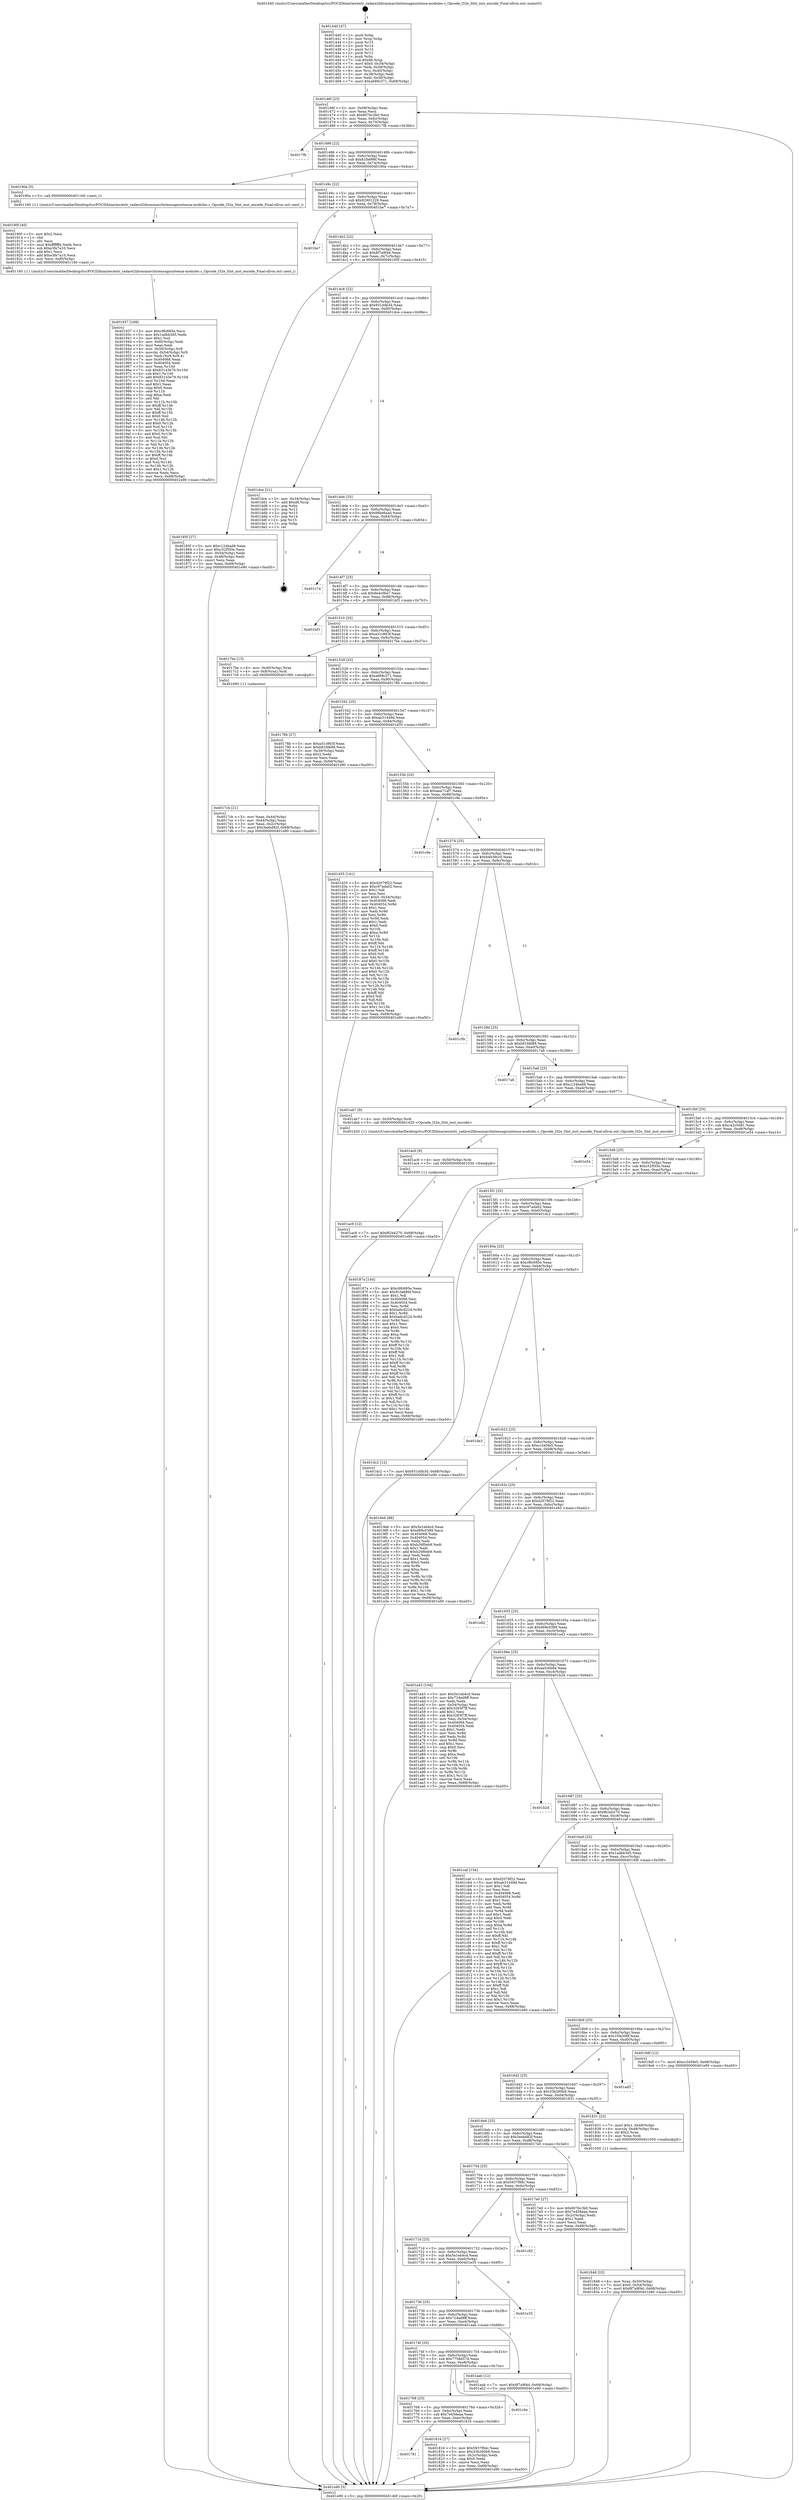 digraph "0x401440" {
  label = "0x401440 (/mnt/c/Users/mathe/Desktop/tcc/POCII/binaries/extr_radare2librasmarchxtensagnuxtensa-modules.c_Opcode_l32e_Slot_inst_encode_Final-ollvm.out::main(0))"
  labelloc = "t"
  node[shape=record]

  Entry [label="",width=0.3,height=0.3,shape=circle,fillcolor=black,style=filled]
  "0x40146f" [label="{
     0x40146f [23]\l
     | [instrs]\l
     &nbsp;&nbsp;0x40146f \<+3\>: mov -0x68(%rbp),%eax\l
     &nbsp;&nbsp;0x401472 \<+2\>: mov %eax,%ecx\l
     &nbsp;&nbsp;0x401474 \<+6\>: sub $0x8076c3b0,%ecx\l
     &nbsp;&nbsp;0x40147a \<+3\>: mov %eax,-0x6c(%rbp)\l
     &nbsp;&nbsp;0x40147d \<+3\>: mov %ecx,-0x70(%rbp)\l
     &nbsp;&nbsp;0x401480 \<+6\>: je 00000000004017fb \<main+0x3bb\>\l
  }"]
  "0x4017fb" [label="{
     0x4017fb\l
  }", style=dashed]
  "0x401486" [label="{
     0x401486 [22]\l
     | [instrs]\l
     &nbsp;&nbsp;0x401486 \<+5\>: jmp 000000000040148b \<main+0x4b\>\l
     &nbsp;&nbsp;0x40148b \<+3\>: mov -0x6c(%rbp),%eax\l
     &nbsp;&nbsp;0x40148e \<+5\>: sub $0x81fa686f,%eax\l
     &nbsp;&nbsp;0x401493 \<+3\>: mov %eax,-0x74(%rbp)\l
     &nbsp;&nbsp;0x401496 \<+6\>: je 000000000040190a \<main+0x4ca\>\l
  }"]
  Exit [label="",width=0.3,height=0.3,shape=circle,fillcolor=black,style=filled,peripheries=2]
  "0x40190a" [label="{
     0x40190a [5]\l
     | [instrs]\l
     &nbsp;&nbsp;0x40190a \<+5\>: call 0000000000401160 \<next_i\>\l
     | [calls]\l
     &nbsp;&nbsp;0x401160 \{1\} (/mnt/c/Users/mathe/Desktop/tcc/POCII/binaries/extr_radare2librasmarchxtensagnuxtensa-modules.c_Opcode_l32e_Slot_inst_encode_Final-ollvm.out::next_i)\l
  }"]
  "0x40149c" [label="{
     0x40149c [22]\l
     | [instrs]\l
     &nbsp;&nbsp;0x40149c \<+5\>: jmp 00000000004014a1 \<main+0x61\>\l
     &nbsp;&nbsp;0x4014a1 \<+3\>: mov -0x6c(%rbp),%eax\l
     &nbsp;&nbsp;0x4014a4 \<+5\>: sub $0x82901229,%eax\l
     &nbsp;&nbsp;0x4014a9 \<+3\>: mov %eax,-0x78(%rbp)\l
     &nbsp;&nbsp;0x4014ac \<+6\>: je 0000000000401be7 \<main+0x7a7\>\l
  }"]
  "0x401ac9" [label="{
     0x401ac9 [12]\l
     | [instrs]\l
     &nbsp;&nbsp;0x401ac9 \<+7\>: movl $0xf62eb270,-0x68(%rbp)\l
     &nbsp;&nbsp;0x401ad0 \<+5\>: jmp 0000000000401e90 \<main+0xa50\>\l
  }"]
  "0x401be7" [label="{
     0x401be7\l
  }", style=dashed]
  "0x4014b2" [label="{
     0x4014b2 [22]\l
     | [instrs]\l
     &nbsp;&nbsp;0x4014b2 \<+5\>: jmp 00000000004014b7 \<main+0x77\>\l
     &nbsp;&nbsp;0x4014b7 \<+3\>: mov -0x6c(%rbp),%eax\l
     &nbsp;&nbsp;0x4014ba \<+5\>: sub $0x8f7a9f4d,%eax\l
     &nbsp;&nbsp;0x4014bf \<+3\>: mov %eax,-0x7c(%rbp)\l
     &nbsp;&nbsp;0x4014c2 \<+6\>: je 000000000040185f \<main+0x41f\>\l
  }"]
  "0x401ac0" [label="{
     0x401ac0 [9]\l
     | [instrs]\l
     &nbsp;&nbsp;0x401ac0 \<+4\>: mov -0x50(%rbp),%rdi\l
     &nbsp;&nbsp;0x401ac4 \<+5\>: call 0000000000401030 \<free@plt\>\l
     | [calls]\l
     &nbsp;&nbsp;0x401030 \{1\} (unknown)\l
  }"]
  "0x40185f" [label="{
     0x40185f [27]\l
     | [instrs]\l
     &nbsp;&nbsp;0x40185f \<+5\>: mov $0xc124bad8,%eax\l
     &nbsp;&nbsp;0x401864 \<+5\>: mov $0xc52f5f3e,%ecx\l
     &nbsp;&nbsp;0x401869 \<+3\>: mov -0x54(%rbp),%edx\l
     &nbsp;&nbsp;0x40186c \<+3\>: cmp -0x48(%rbp),%edx\l
     &nbsp;&nbsp;0x40186f \<+3\>: cmovl %ecx,%eax\l
     &nbsp;&nbsp;0x401872 \<+3\>: mov %eax,-0x68(%rbp)\l
     &nbsp;&nbsp;0x401875 \<+5\>: jmp 0000000000401e90 \<main+0xa50\>\l
  }"]
  "0x4014c8" [label="{
     0x4014c8 [22]\l
     | [instrs]\l
     &nbsp;&nbsp;0x4014c8 \<+5\>: jmp 00000000004014cd \<main+0x8d\>\l
     &nbsp;&nbsp;0x4014cd \<+3\>: mov -0x6c(%rbp),%eax\l
     &nbsp;&nbsp;0x4014d0 \<+5\>: sub $0x931ddb3d,%eax\l
     &nbsp;&nbsp;0x4014d5 \<+3\>: mov %eax,-0x80(%rbp)\l
     &nbsp;&nbsp;0x4014d8 \<+6\>: je 0000000000401dce \<main+0x98e\>\l
  }"]
  "0x401937" [label="{
     0x401937 [168]\l
     | [instrs]\l
     &nbsp;&nbsp;0x401937 \<+5\>: mov $0xc9fc685e,%ecx\l
     &nbsp;&nbsp;0x40193c \<+5\>: mov $0x1adbb3d5,%edx\l
     &nbsp;&nbsp;0x401941 \<+3\>: mov $0x1,%sil\l
     &nbsp;&nbsp;0x401944 \<+6\>: mov -0xf0(%rbp),%edi\l
     &nbsp;&nbsp;0x40194a \<+3\>: imul %eax,%edi\l
     &nbsp;&nbsp;0x40194d \<+4\>: mov -0x50(%rbp),%r8\l
     &nbsp;&nbsp;0x401951 \<+4\>: movslq -0x54(%rbp),%r9\l
     &nbsp;&nbsp;0x401955 \<+4\>: mov %edi,(%r8,%r9,4)\l
     &nbsp;&nbsp;0x401959 \<+7\>: mov 0x404068,%eax\l
     &nbsp;&nbsp;0x401960 \<+7\>: mov 0x404054,%edi\l
     &nbsp;&nbsp;0x401967 \<+3\>: mov %eax,%r10d\l
     &nbsp;&nbsp;0x40196a \<+7\>: sub $0x83143e79,%r10d\l
     &nbsp;&nbsp;0x401971 \<+4\>: sub $0x1,%r10d\l
     &nbsp;&nbsp;0x401975 \<+7\>: add $0x83143e79,%r10d\l
     &nbsp;&nbsp;0x40197c \<+4\>: imul %r10d,%eax\l
     &nbsp;&nbsp;0x401980 \<+3\>: and $0x1,%eax\l
     &nbsp;&nbsp;0x401983 \<+3\>: cmp $0x0,%eax\l
     &nbsp;&nbsp;0x401986 \<+4\>: sete %r11b\l
     &nbsp;&nbsp;0x40198a \<+3\>: cmp $0xa,%edi\l
     &nbsp;&nbsp;0x40198d \<+3\>: setl %bl\l
     &nbsp;&nbsp;0x401990 \<+3\>: mov %r11b,%r14b\l
     &nbsp;&nbsp;0x401993 \<+4\>: xor $0xff,%r14b\l
     &nbsp;&nbsp;0x401997 \<+3\>: mov %bl,%r15b\l
     &nbsp;&nbsp;0x40199a \<+4\>: xor $0xff,%r15b\l
     &nbsp;&nbsp;0x40199e \<+4\>: xor $0x0,%sil\l
     &nbsp;&nbsp;0x4019a2 \<+3\>: mov %r14b,%r12b\l
     &nbsp;&nbsp;0x4019a5 \<+4\>: and $0x0,%r12b\l
     &nbsp;&nbsp;0x4019a9 \<+3\>: and %sil,%r11b\l
     &nbsp;&nbsp;0x4019ac \<+3\>: mov %r15b,%r13b\l
     &nbsp;&nbsp;0x4019af \<+4\>: and $0x0,%r13b\l
     &nbsp;&nbsp;0x4019b3 \<+3\>: and %sil,%bl\l
     &nbsp;&nbsp;0x4019b6 \<+3\>: or %r11b,%r12b\l
     &nbsp;&nbsp;0x4019b9 \<+3\>: or %bl,%r13b\l
     &nbsp;&nbsp;0x4019bc \<+3\>: xor %r13b,%r12b\l
     &nbsp;&nbsp;0x4019bf \<+3\>: or %r15b,%r14b\l
     &nbsp;&nbsp;0x4019c2 \<+4\>: xor $0xff,%r14b\l
     &nbsp;&nbsp;0x4019c6 \<+4\>: or $0x0,%sil\l
     &nbsp;&nbsp;0x4019ca \<+3\>: and %sil,%r14b\l
     &nbsp;&nbsp;0x4019cd \<+3\>: or %r14b,%r12b\l
     &nbsp;&nbsp;0x4019d0 \<+4\>: test $0x1,%r12b\l
     &nbsp;&nbsp;0x4019d4 \<+3\>: cmovne %edx,%ecx\l
     &nbsp;&nbsp;0x4019d7 \<+3\>: mov %ecx,-0x68(%rbp)\l
     &nbsp;&nbsp;0x4019da \<+5\>: jmp 0000000000401e90 \<main+0xa50\>\l
  }"]
  "0x401dce" [label="{
     0x401dce [21]\l
     | [instrs]\l
     &nbsp;&nbsp;0x401dce \<+3\>: mov -0x34(%rbp),%eax\l
     &nbsp;&nbsp;0x401dd1 \<+7\>: add $0xd8,%rsp\l
     &nbsp;&nbsp;0x401dd8 \<+1\>: pop %rbx\l
     &nbsp;&nbsp;0x401dd9 \<+2\>: pop %r12\l
     &nbsp;&nbsp;0x401ddb \<+2\>: pop %r13\l
     &nbsp;&nbsp;0x401ddd \<+2\>: pop %r14\l
     &nbsp;&nbsp;0x401ddf \<+2\>: pop %r15\l
     &nbsp;&nbsp;0x401de1 \<+1\>: pop %rbp\l
     &nbsp;&nbsp;0x401de2 \<+1\>: ret\l
  }"]
  "0x4014de" [label="{
     0x4014de [25]\l
     | [instrs]\l
     &nbsp;&nbsp;0x4014de \<+5\>: jmp 00000000004014e3 \<main+0xa3\>\l
     &nbsp;&nbsp;0x4014e3 \<+3\>: mov -0x6c(%rbp),%eax\l
     &nbsp;&nbsp;0x4014e6 \<+5\>: sub $0x98be6aad,%eax\l
     &nbsp;&nbsp;0x4014eb \<+6\>: mov %eax,-0x84(%rbp)\l
     &nbsp;&nbsp;0x4014f1 \<+6\>: je 0000000000401c74 \<main+0x834\>\l
  }"]
  "0x40190f" [label="{
     0x40190f [40]\l
     | [instrs]\l
     &nbsp;&nbsp;0x40190f \<+5\>: mov $0x2,%ecx\l
     &nbsp;&nbsp;0x401914 \<+1\>: cltd\l
     &nbsp;&nbsp;0x401915 \<+2\>: idiv %ecx\l
     &nbsp;&nbsp;0x401917 \<+6\>: imul $0xfffffffe,%edx,%ecx\l
     &nbsp;&nbsp;0x40191d \<+6\>: sub $0xe3fe7a10,%ecx\l
     &nbsp;&nbsp;0x401923 \<+3\>: add $0x1,%ecx\l
     &nbsp;&nbsp;0x401926 \<+6\>: add $0xe3fe7a10,%ecx\l
     &nbsp;&nbsp;0x40192c \<+6\>: mov %ecx,-0xf0(%rbp)\l
     &nbsp;&nbsp;0x401932 \<+5\>: call 0000000000401160 \<next_i\>\l
     | [calls]\l
     &nbsp;&nbsp;0x401160 \{1\} (/mnt/c/Users/mathe/Desktop/tcc/POCII/binaries/extr_radare2librasmarchxtensagnuxtensa-modules.c_Opcode_l32e_Slot_inst_encode_Final-ollvm.out::next_i)\l
  }"]
  "0x401c74" [label="{
     0x401c74\l
  }", style=dashed]
  "0x4014f7" [label="{
     0x4014f7 [25]\l
     | [instrs]\l
     &nbsp;&nbsp;0x4014f7 \<+5\>: jmp 00000000004014fc \<main+0xbc\>\l
     &nbsp;&nbsp;0x4014fc \<+3\>: mov -0x6c(%rbp),%eax\l
     &nbsp;&nbsp;0x4014ff \<+5\>: sub $0x9e4c0be7,%eax\l
     &nbsp;&nbsp;0x401504 \<+6\>: mov %eax,-0x88(%rbp)\l
     &nbsp;&nbsp;0x40150a \<+6\>: je 0000000000401bf3 \<main+0x7b3\>\l
  }"]
  "0x401848" [label="{
     0x401848 [23]\l
     | [instrs]\l
     &nbsp;&nbsp;0x401848 \<+4\>: mov %rax,-0x50(%rbp)\l
     &nbsp;&nbsp;0x40184c \<+7\>: movl $0x0,-0x54(%rbp)\l
     &nbsp;&nbsp;0x401853 \<+7\>: movl $0x8f7a9f4d,-0x68(%rbp)\l
     &nbsp;&nbsp;0x40185a \<+5\>: jmp 0000000000401e90 \<main+0xa50\>\l
  }"]
  "0x401bf3" [label="{
     0x401bf3\l
  }", style=dashed]
  "0x401510" [label="{
     0x401510 [25]\l
     | [instrs]\l
     &nbsp;&nbsp;0x401510 \<+5\>: jmp 0000000000401515 \<main+0xd5\>\l
     &nbsp;&nbsp;0x401515 \<+3\>: mov -0x6c(%rbp),%eax\l
     &nbsp;&nbsp;0x401518 \<+5\>: sub $0xa31c863f,%eax\l
     &nbsp;&nbsp;0x40151d \<+6\>: mov %eax,-0x8c(%rbp)\l
     &nbsp;&nbsp;0x401523 \<+6\>: je 00000000004017be \<main+0x37e\>\l
  }"]
  "0x401781" [label="{
     0x401781\l
  }", style=dashed]
  "0x4017be" [label="{
     0x4017be [13]\l
     | [instrs]\l
     &nbsp;&nbsp;0x4017be \<+4\>: mov -0x40(%rbp),%rax\l
     &nbsp;&nbsp;0x4017c2 \<+4\>: mov 0x8(%rax),%rdi\l
     &nbsp;&nbsp;0x4017c6 \<+5\>: call 0000000000401060 \<atoi@plt\>\l
     | [calls]\l
     &nbsp;&nbsp;0x401060 \{1\} (unknown)\l
  }"]
  "0x401529" [label="{
     0x401529 [25]\l
     | [instrs]\l
     &nbsp;&nbsp;0x401529 \<+5\>: jmp 000000000040152e \<main+0xee\>\l
     &nbsp;&nbsp;0x40152e \<+3\>: mov -0x6c(%rbp),%eax\l
     &nbsp;&nbsp;0x401531 \<+5\>: sub $0xa689c371,%eax\l
     &nbsp;&nbsp;0x401536 \<+6\>: mov %eax,-0x90(%rbp)\l
     &nbsp;&nbsp;0x40153c \<+6\>: je 000000000040178b \<main+0x34b\>\l
  }"]
  "0x401816" [label="{
     0x401816 [27]\l
     | [instrs]\l
     &nbsp;&nbsp;0x401816 \<+5\>: mov $0x5937f9dc,%eax\l
     &nbsp;&nbsp;0x40181b \<+5\>: mov $0x33b260b9,%ecx\l
     &nbsp;&nbsp;0x401820 \<+3\>: mov -0x2c(%rbp),%edx\l
     &nbsp;&nbsp;0x401823 \<+3\>: cmp $0x0,%edx\l
     &nbsp;&nbsp;0x401826 \<+3\>: cmove %ecx,%eax\l
     &nbsp;&nbsp;0x401829 \<+3\>: mov %eax,-0x68(%rbp)\l
     &nbsp;&nbsp;0x40182c \<+5\>: jmp 0000000000401e90 \<main+0xa50\>\l
  }"]
  "0x40178b" [label="{
     0x40178b [27]\l
     | [instrs]\l
     &nbsp;&nbsp;0x40178b \<+5\>: mov $0xa31c863f,%eax\l
     &nbsp;&nbsp;0x401790 \<+5\>: mov $0xb91fd688,%ecx\l
     &nbsp;&nbsp;0x401795 \<+3\>: mov -0x30(%rbp),%edx\l
     &nbsp;&nbsp;0x401798 \<+3\>: cmp $0x2,%edx\l
     &nbsp;&nbsp;0x40179b \<+3\>: cmovne %ecx,%eax\l
     &nbsp;&nbsp;0x40179e \<+3\>: mov %eax,-0x68(%rbp)\l
     &nbsp;&nbsp;0x4017a1 \<+5\>: jmp 0000000000401e90 \<main+0xa50\>\l
  }"]
  "0x401542" [label="{
     0x401542 [25]\l
     | [instrs]\l
     &nbsp;&nbsp;0x401542 \<+5\>: jmp 0000000000401547 \<main+0x107\>\l
     &nbsp;&nbsp;0x401547 \<+3\>: mov -0x6c(%rbp),%eax\l
     &nbsp;&nbsp;0x40154a \<+5\>: sub $0xab31449d,%eax\l
     &nbsp;&nbsp;0x40154f \<+6\>: mov %eax,-0x94(%rbp)\l
     &nbsp;&nbsp;0x401555 \<+6\>: je 0000000000401d35 \<main+0x8f5\>\l
  }"]
  "0x401e90" [label="{
     0x401e90 [5]\l
     | [instrs]\l
     &nbsp;&nbsp;0x401e90 \<+5\>: jmp 000000000040146f \<main+0x2f\>\l
  }"]
  "0x401440" [label="{
     0x401440 [47]\l
     | [instrs]\l
     &nbsp;&nbsp;0x401440 \<+1\>: push %rbp\l
     &nbsp;&nbsp;0x401441 \<+3\>: mov %rsp,%rbp\l
     &nbsp;&nbsp;0x401444 \<+2\>: push %r15\l
     &nbsp;&nbsp;0x401446 \<+2\>: push %r14\l
     &nbsp;&nbsp;0x401448 \<+2\>: push %r13\l
     &nbsp;&nbsp;0x40144a \<+2\>: push %r12\l
     &nbsp;&nbsp;0x40144c \<+1\>: push %rbx\l
     &nbsp;&nbsp;0x40144d \<+7\>: sub $0xd8,%rsp\l
     &nbsp;&nbsp;0x401454 \<+7\>: movl $0x0,-0x34(%rbp)\l
     &nbsp;&nbsp;0x40145b \<+3\>: mov %edi,-0x38(%rbp)\l
     &nbsp;&nbsp;0x40145e \<+4\>: mov %rsi,-0x40(%rbp)\l
     &nbsp;&nbsp;0x401462 \<+3\>: mov -0x38(%rbp),%edi\l
     &nbsp;&nbsp;0x401465 \<+3\>: mov %edi,-0x30(%rbp)\l
     &nbsp;&nbsp;0x401468 \<+7\>: movl $0xa689c371,-0x68(%rbp)\l
  }"]
  "0x4017cb" [label="{
     0x4017cb [21]\l
     | [instrs]\l
     &nbsp;&nbsp;0x4017cb \<+3\>: mov %eax,-0x44(%rbp)\l
     &nbsp;&nbsp;0x4017ce \<+3\>: mov -0x44(%rbp),%eax\l
     &nbsp;&nbsp;0x4017d1 \<+3\>: mov %eax,-0x2c(%rbp)\l
     &nbsp;&nbsp;0x4017d4 \<+7\>: movl $0x3eebd82f,-0x68(%rbp)\l
     &nbsp;&nbsp;0x4017db \<+5\>: jmp 0000000000401e90 \<main+0xa50\>\l
  }"]
  "0x401768" [label="{
     0x401768 [25]\l
     | [instrs]\l
     &nbsp;&nbsp;0x401768 \<+5\>: jmp 000000000040176d \<main+0x32d\>\l
     &nbsp;&nbsp;0x40176d \<+3\>: mov -0x6c(%rbp),%eax\l
     &nbsp;&nbsp;0x401770 \<+5\>: sub $0x7e458eaa,%eax\l
     &nbsp;&nbsp;0x401775 \<+6\>: mov %eax,-0xec(%rbp)\l
     &nbsp;&nbsp;0x40177b \<+6\>: je 0000000000401816 \<main+0x3d6\>\l
  }"]
  "0x401d35" [label="{
     0x401d35 [141]\l
     | [instrs]\l
     &nbsp;&nbsp;0x401d35 \<+5\>: mov $0xd2079f22,%eax\l
     &nbsp;&nbsp;0x401d3a \<+5\>: mov $0xc97ada02,%ecx\l
     &nbsp;&nbsp;0x401d3f \<+2\>: mov $0x1,%dl\l
     &nbsp;&nbsp;0x401d41 \<+2\>: xor %esi,%esi\l
     &nbsp;&nbsp;0x401d43 \<+7\>: movl $0x0,-0x34(%rbp)\l
     &nbsp;&nbsp;0x401d4a \<+7\>: mov 0x404068,%edi\l
     &nbsp;&nbsp;0x401d51 \<+8\>: mov 0x404054,%r8d\l
     &nbsp;&nbsp;0x401d59 \<+3\>: sub $0x1,%esi\l
     &nbsp;&nbsp;0x401d5c \<+3\>: mov %edi,%r9d\l
     &nbsp;&nbsp;0x401d5f \<+3\>: add %esi,%r9d\l
     &nbsp;&nbsp;0x401d62 \<+4\>: imul %r9d,%edi\l
     &nbsp;&nbsp;0x401d66 \<+3\>: and $0x1,%edi\l
     &nbsp;&nbsp;0x401d69 \<+3\>: cmp $0x0,%edi\l
     &nbsp;&nbsp;0x401d6c \<+4\>: sete %r10b\l
     &nbsp;&nbsp;0x401d70 \<+4\>: cmp $0xa,%r8d\l
     &nbsp;&nbsp;0x401d74 \<+4\>: setl %r11b\l
     &nbsp;&nbsp;0x401d78 \<+3\>: mov %r10b,%bl\l
     &nbsp;&nbsp;0x401d7b \<+3\>: xor $0xff,%bl\l
     &nbsp;&nbsp;0x401d7e \<+3\>: mov %r11b,%r14b\l
     &nbsp;&nbsp;0x401d81 \<+4\>: xor $0xff,%r14b\l
     &nbsp;&nbsp;0x401d85 \<+3\>: xor $0x0,%dl\l
     &nbsp;&nbsp;0x401d88 \<+3\>: mov %bl,%r15b\l
     &nbsp;&nbsp;0x401d8b \<+4\>: and $0x0,%r15b\l
     &nbsp;&nbsp;0x401d8f \<+3\>: and %dl,%r10b\l
     &nbsp;&nbsp;0x401d92 \<+3\>: mov %r14b,%r12b\l
     &nbsp;&nbsp;0x401d95 \<+4\>: and $0x0,%r12b\l
     &nbsp;&nbsp;0x401d99 \<+3\>: and %dl,%r11b\l
     &nbsp;&nbsp;0x401d9c \<+3\>: or %r10b,%r15b\l
     &nbsp;&nbsp;0x401d9f \<+3\>: or %r11b,%r12b\l
     &nbsp;&nbsp;0x401da2 \<+3\>: xor %r12b,%r15b\l
     &nbsp;&nbsp;0x401da5 \<+3\>: or %r14b,%bl\l
     &nbsp;&nbsp;0x401da8 \<+3\>: xor $0xff,%bl\l
     &nbsp;&nbsp;0x401dab \<+3\>: or $0x0,%dl\l
     &nbsp;&nbsp;0x401dae \<+2\>: and %dl,%bl\l
     &nbsp;&nbsp;0x401db0 \<+3\>: or %bl,%r15b\l
     &nbsp;&nbsp;0x401db3 \<+4\>: test $0x1,%r15b\l
     &nbsp;&nbsp;0x401db7 \<+3\>: cmovne %ecx,%eax\l
     &nbsp;&nbsp;0x401dba \<+3\>: mov %eax,-0x68(%rbp)\l
     &nbsp;&nbsp;0x401dbd \<+5\>: jmp 0000000000401e90 \<main+0xa50\>\l
  }"]
  "0x40155b" [label="{
     0x40155b [25]\l
     | [instrs]\l
     &nbsp;&nbsp;0x40155b \<+5\>: jmp 0000000000401560 \<main+0x120\>\l
     &nbsp;&nbsp;0x401560 \<+3\>: mov -0x6c(%rbp),%eax\l
     &nbsp;&nbsp;0x401563 \<+5\>: sub $0xaea71af7,%eax\l
     &nbsp;&nbsp;0x401568 \<+6\>: mov %eax,-0x98(%rbp)\l
     &nbsp;&nbsp;0x40156e \<+6\>: je 0000000000401c9e \<main+0x85e\>\l
  }"]
  "0x401c0e" [label="{
     0x401c0e\l
  }", style=dashed]
  "0x401c9e" [label="{
     0x401c9e\l
  }", style=dashed]
  "0x401574" [label="{
     0x401574 [25]\l
     | [instrs]\l
     &nbsp;&nbsp;0x401574 \<+5\>: jmp 0000000000401579 \<main+0x139\>\l
     &nbsp;&nbsp;0x401579 \<+3\>: mov -0x6c(%rbp),%eax\l
     &nbsp;&nbsp;0x40157c \<+5\>: sub $0xb4b39cc0,%eax\l
     &nbsp;&nbsp;0x401581 \<+6\>: mov %eax,-0x9c(%rbp)\l
     &nbsp;&nbsp;0x401587 \<+6\>: je 0000000000401c5b \<main+0x81b\>\l
  }"]
  "0x40174f" [label="{
     0x40174f [25]\l
     | [instrs]\l
     &nbsp;&nbsp;0x40174f \<+5\>: jmp 0000000000401754 \<main+0x314\>\l
     &nbsp;&nbsp;0x401754 \<+3\>: mov -0x6c(%rbp),%eax\l
     &nbsp;&nbsp;0x401757 \<+5\>: sub $0x7758d57d,%eax\l
     &nbsp;&nbsp;0x40175c \<+6\>: mov %eax,-0xe8(%rbp)\l
     &nbsp;&nbsp;0x401762 \<+6\>: je 0000000000401c0e \<main+0x7ce\>\l
  }"]
  "0x401c5b" [label="{
     0x401c5b\l
  }", style=dashed]
  "0x40158d" [label="{
     0x40158d [25]\l
     | [instrs]\l
     &nbsp;&nbsp;0x40158d \<+5\>: jmp 0000000000401592 \<main+0x152\>\l
     &nbsp;&nbsp;0x401592 \<+3\>: mov -0x6c(%rbp),%eax\l
     &nbsp;&nbsp;0x401595 \<+5\>: sub $0xb91fd688,%eax\l
     &nbsp;&nbsp;0x40159a \<+6\>: mov %eax,-0xa0(%rbp)\l
     &nbsp;&nbsp;0x4015a0 \<+6\>: je 00000000004017a6 \<main+0x366\>\l
  }"]
  "0x401aab" [label="{
     0x401aab [12]\l
     | [instrs]\l
     &nbsp;&nbsp;0x401aab \<+7\>: movl $0x8f7a9f4d,-0x68(%rbp)\l
     &nbsp;&nbsp;0x401ab2 \<+5\>: jmp 0000000000401e90 \<main+0xa50\>\l
  }"]
  "0x4017a6" [label="{
     0x4017a6\l
  }", style=dashed]
  "0x4015a6" [label="{
     0x4015a6 [25]\l
     | [instrs]\l
     &nbsp;&nbsp;0x4015a6 \<+5\>: jmp 00000000004015ab \<main+0x16b\>\l
     &nbsp;&nbsp;0x4015ab \<+3\>: mov -0x6c(%rbp),%eax\l
     &nbsp;&nbsp;0x4015ae \<+5\>: sub $0xc124bad8,%eax\l
     &nbsp;&nbsp;0x4015b3 \<+6\>: mov %eax,-0xa4(%rbp)\l
     &nbsp;&nbsp;0x4015b9 \<+6\>: je 0000000000401ab7 \<main+0x677\>\l
  }"]
  "0x401736" [label="{
     0x401736 [25]\l
     | [instrs]\l
     &nbsp;&nbsp;0x401736 \<+5\>: jmp 000000000040173b \<main+0x2fb\>\l
     &nbsp;&nbsp;0x40173b \<+3\>: mov -0x6c(%rbp),%eax\l
     &nbsp;&nbsp;0x40173e \<+5\>: sub $0x724ad8ff,%eax\l
     &nbsp;&nbsp;0x401743 \<+6\>: mov %eax,-0xe4(%rbp)\l
     &nbsp;&nbsp;0x401749 \<+6\>: je 0000000000401aab \<main+0x66b\>\l
  }"]
  "0x401ab7" [label="{
     0x401ab7 [9]\l
     | [instrs]\l
     &nbsp;&nbsp;0x401ab7 \<+4\>: mov -0x50(%rbp),%rdi\l
     &nbsp;&nbsp;0x401abb \<+5\>: call 0000000000401420 \<Opcode_l32e_Slot_inst_encode\>\l
     | [calls]\l
     &nbsp;&nbsp;0x401420 \{1\} (/mnt/c/Users/mathe/Desktop/tcc/POCII/binaries/extr_radare2librasmarchxtensagnuxtensa-modules.c_Opcode_l32e_Slot_inst_encode_Final-ollvm.out::Opcode_l32e_Slot_inst_encode)\l
  }"]
  "0x4015bf" [label="{
     0x4015bf [25]\l
     | [instrs]\l
     &nbsp;&nbsp;0x4015bf \<+5\>: jmp 00000000004015c4 \<main+0x184\>\l
     &nbsp;&nbsp;0x4015c4 \<+3\>: mov -0x6c(%rbp),%eax\l
     &nbsp;&nbsp;0x4015c7 \<+5\>: sub $0xc42c5d91,%eax\l
     &nbsp;&nbsp;0x4015cc \<+6\>: mov %eax,-0xa8(%rbp)\l
     &nbsp;&nbsp;0x4015d2 \<+6\>: je 0000000000401e54 \<main+0xa14\>\l
  }"]
  "0x401e35" [label="{
     0x401e35\l
  }", style=dashed]
  "0x401e54" [label="{
     0x401e54\l
  }", style=dashed]
  "0x4015d8" [label="{
     0x4015d8 [25]\l
     | [instrs]\l
     &nbsp;&nbsp;0x4015d8 \<+5\>: jmp 00000000004015dd \<main+0x19d\>\l
     &nbsp;&nbsp;0x4015dd \<+3\>: mov -0x6c(%rbp),%eax\l
     &nbsp;&nbsp;0x4015e0 \<+5\>: sub $0xc52f5f3e,%eax\l
     &nbsp;&nbsp;0x4015e5 \<+6\>: mov %eax,-0xac(%rbp)\l
     &nbsp;&nbsp;0x4015eb \<+6\>: je 000000000040187a \<main+0x43a\>\l
  }"]
  "0x40171d" [label="{
     0x40171d [25]\l
     | [instrs]\l
     &nbsp;&nbsp;0x40171d \<+5\>: jmp 0000000000401722 \<main+0x2e2\>\l
     &nbsp;&nbsp;0x401722 \<+3\>: mov -0x6c(%rbp),%eax\l
     &nbsp;&nbsp;0x401725 \<+5\>: sub $0x5e1eb4cd,%eax\l
     &nbsp;&nbsp;0x40172a \<+6\>: mov %eax,-0xe0(%rbp)\l
     &nbsp;&nbsp;0x401730 \<+6\>: je 0000000000401e35 \<main+0x9f5\>\l
  }"]
  "0x40187a" [label="{
     0x40187a [144]\l
     | [instrs]\l
     &nbsp;&nbsp;0x40187a \<+5\>: mov $0xc9fc685e,%eax\l
     &nbsp;&nbsp;0x40187f \<+5\>: mov $0x81fa686f,%ecx\l
     &nbsp;&nbsp;0x401884 \<+2\>: mov $0x1,%dl\l
     &nbsp;&nbsp;0x401886 \<+7\>: mov 0x404068,%esi\l
     &nbsp;&nbsp;0x40188d \<+7\>: mov 0x404054,%edi\l
     &nbsp;&nbsp;0x401894 \<+3\>: mov %esi,%r8d\l
     &nbsp;&nbsp;0x401897 \<+7\>: sub $0xbabcd224,%r8d\l
     &nbsp;&nbsp;0x40189e \<+4\>: sub $0x1,%r8d\l
     &nbsp;&nbsp;0x4018a2 \<+7\>: add $0xbabcd224,%r8d\l
     &nbsp;&nbsp;0x4018a9 \<+4\>: imul %r8d,%esi\l
     &nbsp;&nbsp;0x4018ad \<+3\>: and $0x1,%esi\l
     &nbsp;&nbsp;0x4018b0 \<+3\>: cmp $0x0,%esi\l
     &nbsp;&nbsp;0x4018b3 \<+4\>: sete %r9b\l
     &nbsp;&nbsp;0x4018b7 \<+3\>: cmp $0xa,%edi\l
     &nbsp;&nbsp;0x4018ba \<+4\>: setl %r10b\l
     &nbsp;&nbsp;0x4018be \<+3\>: mov %r9b,%r11b\l
     &nbsp;&nbsp;0x4018c1 \<+4\>: xor $0xff,%r11b\l
     &nbsp;&nbsp;0x4018c5 \<+3\>: mov %r10b,%bl\l
     &nbsp;&nbsp;0x4018c8 \<+3\>: xor $0xff,%bl\l
     &nbsp;&nbsp;0x4018cb \<+3\>: xor $0x1,%dl\l
     &nbsp;&nbsp;0x4018ce \<+3\>: mov %r11b,%r14b\l
     &nbsp;&nbsp;0x4018d1 \<+4\>: and $0xff,%r14b\l
     &nbsp;&nbsp;0x4018d5 \<+3\>: and %dl,%r9b\l
     &nbsp;&nbsp;0x4018d8 \<+3\>: mov %bl,%r15b\l
     &nbsp;&nbsp;0x4018db \<+4\>: and $0xff,%r15b\l
     &nbsp;&nbsp;0x4018df \<+3\>: and %dl,%r10b\l
     &nbsp;&nbsp;0x4018e2 \<+3\>: or %r9b,%r14b\l
     &nbsp;&nbsp;0x4018e5 \<+3\>: or %r10b,%r15b\l
     &nbsp;&nbsp;0x4018e8 \<+3\>: xor %r15b,%r14b\l
     &nbsp;&nbsp;0x4018eb \<+3\>: or %bl,%r11b\l
     &nbsp;&nbsp;0x4018ee \<+4\>: xor $0xff,%r11b\l
     &nbsp;&nbsp;0x4018f2 \<+3\>: or $0x1,%dl\l
     &nbsp;&nbsp;0x4018f5 \<+3\>: and %dl,%r11b\l
     &nbsp;&nbsp;0x4018f8 \<+3\>: or %r11b,%r14b\l
     &nbsp;&nbsp;0x4018fb \<+4\>: test $0x1,%r14b\l
     &nbsp;&nbsp;0x4018ff \<+3\>: cmovne %ecx,%eax\l
     &nbsp;&nbsp;0x401902 \<+3\>: mov %eax,-0x68(%rbp)\l
     &nbsp;&nbsp;0x401905 \<+5\>: jmp 0000000000401e90 \<main+0xa50\>\l
  }"]
  "0x4015f1" [label="{
     0x4015f1 [25]\l
     | [instrs]\l
     &nbsp;&nbsp;0x4015f1 \<+5\>: jmp 00000000004015f6 \<main+0x1b6\>\l
     &nbsp;&nbsp;0x4015f6 \<+3\>: mov -0x6c(%rbp),%eax\l
     &nbsp;&nbsp;0x4015f9 \<+5\>: sub $0xc97ada02,%eax\l
     &nbsp;&nbsp;0x4015fe \<+6\>: mov %eax,-0xb0(%rbp)\l
     &nbsp;&nbsp;0x401604 \<+6\>: je 0000000000401dc2 \<main+0x982\>\l
  }"]
  "0x401c92" [label="{
     0x401c92\l
  }", style=dashed]
  "0x401dc2" [label="{
     0x401dc2 [12]\l
     | [instrs]\l
     &nbsp;&nbsp;0x401dc2 \<+7\>: movl $0x931ddb3d,-0x68(%rbp)\l
     &nbsp;&nbsp;0x401dc9 \<+5\>: jmp 0000000000401e90 \<main+0xa50\>\l
  }"]
  "0x40160a" [label="{
     0x40160a [25]\l
     | [instrs]\l
     &nbsp;&nbsp;0x40160a \<+5\>: jmp 000000000040160f \<main+0x1cf\>\l
     &nbsp;&nbsp;0x40160f \<+3\>: mov -0x6c(%rbp),%eax\l
     &nbsp;&nbsp;0x401612 \<+5\>: sub $0xc9fc685e,%eax\l
     &nbsp;&nbsp;0x401617 \<+6\>: mov %eax,-0xb4(%rbp)\l
     &nbsp;&nbsp;0x40161d \<+6\>: je 0000000000401de3 \<main+0x9a3\>\l
  }"]
  "0x401704" [label="{
     0x401704 [25]\l
     | [instrs]\l
     &nbsp;&nbsp;0x401704 \<+5\>: jmp 0000000000401709 \<main+0x2c9\>\l
     &nbsp;&nbsp;0x401709 \<+3\>: mov -0x6c(%rbp),%eax\l
     &nbsp;&nbsp;0x40170c \<+5\>: sub $0x5937f9dc,%eax\l
     &nbsp;&nbsp;0x401711 \<+6\>: mov %eax,-0xdc(%rbp)\l
     &nbsp;&nbsp;0x401717 \<+6\>: je 0000000000401c92 \<main+0x852\>\l
  }"]
  "0x401de3" [label="{
     0x401de3\l
  }", style=dashed]
  "0x401623" [label="{
     0x401623 [25]\l
     | [instrs]\l
     &nbsp;&nbsp;0x401623 \<+5\>: jmp 0000000000401628 \<main+0x1e8\>\l
     &nbsp;&nbsp;0x401628 \<+3\>: mov -0x6c(%rbp),%eax\l
     &nbsp;&nbsp;0x40162b \<+5\>: sub $0xcc345fe5,%eax\l
     &nbsp;&nbsp;0x401630 \<+6\>: mov %eax,-0xb8(%rbp)\l
     &nbsp;&nbsp;0x401636 \<+6\>: je 00000000004019eb \<main+0x5ab\>\l
  }"]
  "0x4017e0" [label="{
     0x4017e0 [27]\l
     | [instrs]\l
     &nbsp;&nbsp;0x4017e0 \<+5\>: mov $0x8076c3b0,%eax\l
     &nbsp;&nbsp;0x4017e5 \<+5\>: mov $0x7e458eaa,%ecx\l
     &nbsp;&nbsp;0x4017ea \<+3\>: mov -0x2c(%rbp),%edx\l
     &nbsp;&nbsp;0x4017ed \<+3\>: cmp $0x1,%edx\l
     &nbsp;&nbsp;0x4017f0 \<+3\>: cmovl %ecx,%eax\l
     &nbsp;&nbsp;0x4017f3 \<+3\>: mov %eax,-0x68(%rbp)\l
     &nbsp;&nbsp;0x4017f6 \<+5\>: jmp 0000000000401e90 \<main+0xa50\>\l
  }"]
  "0x4019eb" [label="{
     0x4019eb [88]\l
     | [instrs]\l
     &nbsp;&nbsp;0x4019eb \<+5\>: mov $0x5e1eb4cd,%eax\l
     &nbsp;&nbsp;0x4019f0 \<+5\>: mov $0xd69c0389,%ecx\l
     &nbsp;&nbsp;0x4019f5 \<+7\>: mov 0x404068,%edx\l
     &nbsp;&nbsp;0x4019fc \<+7\>: mov 0x404054,%esi\l
     &nbsp;&nbsp;0x401a03 \<+2\>: mov %edx,%edi\l
     &nbsp;&nbsp;0x401a05 \<+6\>: sub $0xb26f0eb9,%edi\l
     &nbsp;&nbsp;0x401a0b \<+3\>: sub $0x1,%edi\l
     &nbsp;&nbsp;0x401a0e \<+6\>: add $0xb26f0eb9,%edi\l
     &nbsp;&nbsp;0x401a14 \<+3\>: imul %edi,%edx\l
     &nbsp;&nbsp;0x401a17 \<+3\>: and $0x1,%edx\l
     &nbsp;&nbsp;0x401a1a \<+3\>: cmp $0x0,%edx\l
     &nbsp;&nbsp;0x401a1d \<+4\>: sete %r8b\l
     &nbsp;&nbsp;0x401a21 \<+3\>: cmp $0xa,%esi\l
     &nbsp;&nbsp;0x401a24 \<+4\>: setl %r9b\l
     &nbsp;&nbsp;0x401a28 \<+3\>: mov %r8b,%r10b\l
     &nbsp;&nbsp;0x401a2b \<+3\>: and %r9b,%r10b\l
     &nbsp;&nbsp;0x401a2e \<+3\>: xor %r9b,%r8b\l
     &nbsp;&nbsp;0x401a31 \<+3\>: or %r8b,%r10b\l
     &nbsp;&nbsp;0x401a34 \<+4\>: test $0x1,%r10b\l
     &nbsp;&nbsp;0x401a38 \<+3\>: cmovne %ecx,%eax\l
     &nbsp;&nbsp;0x401a3b \<+3\>: mov %eax,-0x68(%rbp)\l
     &nbsp;&nbsp;0x401a3e \<+5\>: jmp 0000000000401e90 \<main+0xa50\>\l
  }"]
  "0x40163c" [label="{
     0x40163c [25]\l
     | [instrs]\l
     &nbsp;&nbsp;0x40163c \<+5\>: jmp 0000000000401641 \<main+0x201\>\l
     &nbsp;&nbsp;0x401641 \<+3\>: mov -0x6c(%rbp),%eax\l
     &nbsp;&nbsp;0x401644 \<+5\>: sub $0xd2079f22,%eax\l
     &nbsp;&nbsp;0x401649 \<+6\>: mov %eax,-0xbc(%rbp)\l
     &nbsp;&nbsp;0x40164f \<+6\>: je 0000000000401e82 \<main+0xa42\>\l
  }"]
  "0x4016eb" [label="{
     0x4016eb [25]\l
     | [instrs]\l
     &nbsp;&nbsp;0x4016eb \<+5\>: jmp 00000000004016f0 \<main+0x2b0\>\l
     &nbsp;&nbsp;0x4016f0 \<+3\>: mov -0x6c(%rbp),%eax\l
     &nbsp;&nbsp;0x4016f3 \<+5\>: sub $0x3eebd82f,%eax\l
     &nbsp;&nbsp;0x4016f8 \<+6\>: mov %eax,-0xd8(%rbp)\l
     &nbsp;&nbsp;0x4016fe \<+6\>: je 00000000004017e0 \<main+0x3a0\>\l
  }"]
  "0x401e82" [label="{
     0x401e82\l
  }", style=dashed]
  "0x401655" [label="{
     0x401655 [25]\l
     | [instrs]\l
     &nbsp;&nbsp;0x401655 \<+5\>: jmp 000000000040165a \<main+0x21a\>\l
     &nbsp;&nbsp;0x40165a \<+3\>: mov -0x6c(%rbp),%eax\l
     &nbsp;&nbsp;0x40165d \<+5\>: sub $0xd69c0389,%eax\l
     &nbsp;&nbsp;0x401662 \<+6\>: mov %eax,-0xc0(%rbp)\l
     &nbsp;&nbsp;0x401668 \<+6\>: je 0000000000401a43 \<main+0x603\>\l
  }"]
  "0x401831" [label="{
     0x401831 [23]\l
     | [instrs]\l
     &nbsp;&nbsp;0x401831 \<+7\>: movl $0x1,-0x48(%rbp)\l
     &nbsp;&nbsp;0x401838 \<+4\>: movslq -0x48(%rbp),%rax\l
     &nbsp;&nbsp;0x40183c \<+4\>: shl $0x2,%rax\l
     &nbsp;&nbsp;0x401840 \<+3\>: mov %rax,%rdi\l
     &nbsp;&nbsp;0x401843 \<+5\>: call 0000000000401050 \<malloc@plt\>\l
     | [calls]\l
     &nbsp;&nbsp;0x401050 \{1\} (unknown)\l
  }"]
  "0x401a43" [label="{
     0x401a43 [104]\l
     | [instrs]\l
     &nbsp;&nbsp;0x401a43 \<+5\>: mov $0x5e1eb4cd,%eax\l
     &nbsp;&nbsp;0x401a48 \<+5\>: mov $0x724ad8ff,%ecx\l
     &nbsp;&nbsp;0x401a4d \<+2\>: xor %edx,%edx\l
     &nbsp;&nbsp;0x401a4f \<+3\>: mov -0x54(%rbp),%esi\l
     &nbsp;&nbsp;0x401a52 \<+6\>: add $0x3265f7ff,%esi\l
     &nbsp;&nbsp;0x401a58 \<+3\>: add $0x1,%esi\l
     &nbsp;&nbsp;0x401a5b \<+6\>: sub $0x3265f7ff,%esi\l
     &nbsp;&nbsp;0x401a61 \<+3\>: mov %esi,-0x54(%rbp)\l
     &nbsp;&nbsp;0x401a64 \<+7\>: mov 0x404068,%esi\l
     &nbsp;&nbsp;0x401a6b \<+7\>: mov 0x404054,%edi\l
     &nbsp;&nbsp;0x401a72 \<+3\>: sub $0x1,%edx\l
     &nbsp;&nbsp;0x401a75 \<+3\>: mov %esi,%r8d\l
     &nbsp;&nbsp;0x401a78 \<+3\>: add %edx,%r8d\l
     &nbsp;&nbsp;0x401a7b \<+4\>: imul %r8d,%esi\l
     &nbsp;&nbsp;0x401a7f \<+3\>: and $0x1,%esi\l
     &nbsp;&nbsp;0x401a82 \<+3\>: cmp $0x0,%esi\l
     &nbsp;&nbsp;0x401a85 \<+4\>: sete %r9b\l
     &nbsp;&nbsp;0x401a89 \<+3\>: cmp $0xa,%edi\l
     &nbsp;&nbsp;0x401a8c \<+4\>: setl %r10b\l
     &nbsp;&nbsp;0x401a90 \<+3\>: mov %r9b,%r11b\l
     &nbsp;&nbsp;0x401a93 \<+3\>: and %r10b,%r11b\l
     &nbsp;&nbsp;0x401a96 \<+3\>: xor %r10b,%r9b\l
     &nbsp;&nbsp;0x401a99 \<+3\>: or %r9b,%r11b\l
     &nbsp;&nbsp;0x401a9c \<+4\>: test $0x1,%r11b\l
     &nbsp;&nbsp;0x401aa0 \<+3\>: cmovne %ecx,%eax\l
     &nbsp;&nbsp;0x401aa3 \<+3\>: mov %eax,-0x68(%rbp)\l
     &nbsp;&nbsp;0x401aa6 \<+5\>: jmp 0000000000401e90 \<main+0xa50\>\l
  }"]
  "0x40166e" [label="{
     0x40166e [25]\l
     | [instrs]\l
     &nbsp;&nbsp;0x40166e \<+5\>: jmp 0000000000401673 \<main+0x233\>\l
     &nbsp;&nbsp;0x401673 \<+3\>: mov -0x6c(%rbp),%eax\l
     &nbsp;&nbsp;0x401676 \<+5\>: sub $0xea5c6b6e,%eax\l
     &nbsp;&nbsp;0x40167b \<+6\>: mov %eax,-0xc4(%rbp)\l
     &nbsp;&nbsp;0x401681 \<+6\>: je 0000000000401b2d \<main+0x6ed\>\l
  }"]
  "0x4016d2" [label="{
     0x4016d2 [25]\l
     | [instrs]\l
     &nbsp;&nbsp;0x4016d2 \<+5\>: jmp 00000000004016d7 \<main+0x297\>\l
     &nbsp;&nbsp;0x4016d7 \<+3\>: mov -0x6c(%rbp),%eax\l
     &nbsp;&nbsp;0x4016da \<+5\>: sub $0x33b260b9,%eax\l
     &nbsp;&nbsp;0x4016df \<+6\>: mov %eax,-0xd4(%rbp)\l
     &nbsp;&nbsp;0x4016e5 \<+6\>: je 0000000000401831 \<main+0x3f1\>\l
  }"]
  "0x401b2d" [label="{
     0x401b2d\l
  }", style=dashed]
  "0x401687" [label="{
     0x401687 [25]\l
     | [instrs]\l
     &nbsp;&nbsp;0x401687 \<+5\>: jmp 000000000040168c \<main+0x24c\>\l
     &nbsp;&nbsp;0x40168c \<+3\>: mov -0x6c(%rbp),%eax\l
     &nbsp;&nbsp;0x40168f \<+5\>: sub $0xf62eb270,%eax\l
     &nbsp;&nbsp;0x401694 \<+6\>: mov %eax,-0xc8(%rbp)\l
     &nbsp;&nbsp;0x40169a \<+6\>: je 0000000000401caf \<main+0x86f\>\l
  }"]
  "0x401ad5" [label="{
     0x401ad5\l
  }", style=dashed]
  "0x401caf" [label="{
     0x401caf [134]\l
     | [instrs]\l
     &nbsp;&nbsp;0x401caf \<+5\>: mov $0xd2079f22,%eax\l
     &nbsp;&nbsp;0x401cb4 \<+5\>: mov $0xab31449d,%ecx\l
     &nbsp;&nbsp;0x401cb9 \<+2\>: mov $0x1,%dl\l
     &nbsp;&nbsp;0x401cbb \<+2\>: xor %esi,%esi\l
     &nbsp;&nbsp;0x401cbd \<+7\>: mov 0x404068,%edi\l
     &nbsp;&nbsp;0x401cc4 \<+8\>: mov 0x404054,%r8d\l
     &nbsp;&nbsp;0x401ccc \<+3\>: sub $0x1,%esi\l
     &nbsp;&nbsp;0x401ccf \<+3\>: mov %edi,%r9d\l
     &nbsp;&nbsp;0x401cd2 \<+3\>: add %esi,%r9d\l
     &nbsp;&nbsp;0x401cd5 \<+4\>: imul %r9d,%edi\l
     &nbsp;&nbsp;0x401cd9 \<+3\>: and $0x1,%edi\l
     &nbsp;&nbsp;0x401cdc \<+3\>: cmp $0x0,%edi\l
     &nbsp;&nbsp;0x401cdf \<+4\>: sete %r10b\l
     &nbsp;&nbsp;0x401ce3 \<+4\>: cmp $0xa,%r8d\l
     &nbsp;&nbsp;0x401ce7 \<+4\>: setl %r11b\l
     &nbsp;&nbsp;0x401ceb \<+3\>: mov %r10b,%bl\l
     &nbsp;&nbsp;0x401cee \<+3\>: xor $0xff,%bl\l
     &nbsp;&nbsp;0x401cf1 \<+3\>: mov %r11b,%r14b\l
     &nbsp;&nbsp;0x401cf4 \<+4\>: xor $0xff,%r14b\l
     &nbsp;&nbsp;0x401cf8 \<+3\>: xor $0x1,%dl\l
     &nbsp;&nbsp;0x401cfb \<+3\>: mov %bl,%r15b\l
     &nbsp;&nbsp;0x401cfe \<+4\>: and $0xff,%r15b\l
     &nbsp;&nbsp;0x401d02 \<+3\>: and %dl,%r10b\l
     &nbsp;&nbsp;0x401d05 \<+3\>: mov %r14b,%r12b\l
     &nbsp;&nbsp;0x401d08 \<+4\>: and $0xff,%r12b\l
     &nbsp;&nbsp;0x401d0c \<+3\>: and %dl,%r11b\l
     &nbsp;&nbsp;0x401d0f \<+3\>: or %r10b,%r15b\l
     &nbsp;&nbsp;0x401d12 \<+3\>: or %r11b,%r12b\l
     &nbsp;&nbsp;0x401d15 \<+3\>: xor %r12b,%r15b\l
     &nbsp;&nbsp;0x401d18 \<+3\>: or %r14b,%bl\l
     &nbsp;&nbsp;0x401d1b \<+3\>: xor $0xff,%bl\l
     &nbsp;&nbsp;0x401d1e \<+3\>: or $0x1,%dl\l
     &nbsp;&nbsp;0x401d21 \<+2\>: and %dl,%bl\l
     &nbsp;&nbsp;0x401d23 \<+3\>: or %bl,%r15b\l
     &nbsp;&nbsp;0x401d26 \<+4\>: test $0x1,%r15b\l
     &nbsp;&nbsp;0x401d2a \<+3\>: cmovne %ecx,%eax\l
     &nbsp;&nbsp;0x401d2d \<+3\>: mov %eax,-0x68(%rbp)\l
     &nbsp;&nbsp;0x401d30 \<+5\>: jmp 0000000000401e90 \<main+0xa50\>\l
  }"]
  "0x4016a0" [label="{
     0x4016a0 [25]\l
     | [instrs]\l
     &nbsp;&nbsp;0x4016a0 \<+5\>: jmp 00000000004016a5 \<main+0x265\>\l
     &nbsp;&nbsp;0x4016a5 \<+3\>: mov -0x6c(%rbp),%eax\l
     &nbsp;&nbsp;0x4016a8 \<+5\>: sub $0x1adbb3d5,%eax\l
     &nbsp;&nbsp;0x4016ad \<+6\>: mov %eax,-0xcc(%rbp)\l
     &nbsp;&nbsp;0x4016b3 \<+6\>: je 00000000004019df \<main+0x59f\>\l
  }"]
  "0x4016b9" [label="{
     0x4016b9 [25]\l
     | [instrs]\l
     &nbsp;&nbsp;0x4016b9 \<+5\>: jmp 00000000004016be \<main+0x27e\>\l
     &nbsp;&nbsp;0x4016be \<+3\>: mov -0x6c(%rbp),%eax\l
     &nbsp;&nbsp;0x4016c1 \<+5\>: sub $0x1f3e206f,%eax\l
     &nbsp;&nbsp;0x4016c6 \<+6\>: mov %eax,-0xd0(%rbp)\l
     &nbsp;&nbsp;0x4016cc \<+6\>: je 0000000000401ad5 \<main+0x695\>\l
  }"]
  "0x4019df" [label="{
     0x4019df [12]\l
     | [instrs]\l
     &nbsp;&nbsp;0x4019df \<+7\>: movl $0xcc345fe5,-0x68(%rbp)\l
     &nbsp;&nbsp;0x4019e6 \<+5\>: jmp 0000000000401e90 \<main+0xa50\>\l
  }"]
  Entry -> "0x401440" [label=" 1"]
  "0x40146f" -> "0x4017fb" [label=" 0"]
  "0x40146f" -> "0x401486" [label=" 18"]
  "0x401dce" -> Exit [label=" 1"]
  "0x401486" -> "0x40190a" [label=" 1"]
  "0x401486" -> "0x40149c" [label=" 17"]
  "0x401dc2" -> "0x401e90" [label=" 1"]
  "0x40149c" -> "0x401be7" [label=" 0"]
  "0x40149c" -> "0x4014b2" [label=" 17"]
  "0x401d35" -> "0x401e90" [label=" 1"]
  "0x4014b2" -> "0x40185f" [label=" 2"]
  "0x4014b2" -> "0x4014c8" [label=" 15"]
  "0x401caf" -> "0x401e90" [label=" 1"]
  "0x4014c8" -> "0x401dce" [label=" 1"]
  "0x4014c8" -> "0x4014de" [label=" 14"]
  "0x401ac9" -> "0x401e90" [label=" 1"]
  "0x4014de" -> "0x401c74" [label=" 0"]
  "0x4014de" -> "0x4014f7" [label=" 14"]
  "0x401ac0" -> "0x401ac9" [label=" 1"]
  "0x4014f7" -> "0x401bf3" [label=" 0"]
  "0x4014f7" -> "0x401510" [label=" 14"]
  "0x401ab7" -> "0x401ac0" [label=" 1"]
  "0x401510" -> "0x4017be" [label=" 1"]
  "0x401510" -> "0x401529" [label=" 13"]
  "0x401aab" -> "0x401e90" [label=" 1"]
  "0x401529" -> "0x40178b" [label=" 1"]
  "0x401529" -> "0x401542" [label=" 12"]
  "0x40178b" -> "0x401e90" [label=" 1"]
  "0x401440" -> "0x40146f" [label=" 1"]
  "0x401e90" -> "0x40146f" [label=" 17"]
  "0x4017be" -> "0x4017cb" [label=" 1"]
  "0x4017cb" -> "0x401e90" [label=" 1"]
  "0x401a43" -> "0x401e90" [label=" 1"]
  "0x401542" -> "0x401d35" [label=" 1"]
  "0x401542" -> "0x40155b" [label=" 11"]
  "0x4019df" -> "0x401e90" [label=" 1"]
  "0x40155b" -> "0x401c9e" [label=" 0"]
  "0x40155b" -> "0x401574" [label=" 11"]
  "0x401937" -> "0x401e90" [label=" 1"]
  "0x401574" -> "0x401c5b" [label=" 0"]
  "0x401574" -> "0x40158d" [label=" 11"]
  "0x40190a" -> "0x40190f" [label=" 1"]
  "0x40158d" -> "0x4017a6" [label=" 0"]
  "0x40158d" -> "0x4015a6" [label=" 11"]
  "0x40187a" -> "0x401e90" [label=" 1"]
  "0x4015a6" -> "0x401ab7" [label=" 1"]
  "0x4015a6" -> "0x4015bf" [label=" 10"]
  "0x401848" -> "0x401e90" [label=" 1"]
  "0x4015bf" -> "0x401e54" [label=" 0"]
  "0x4015bf" -> "0x4015d8" [label=" 10"]
  "0x401831" -> "0x401848" [label=" 1"]
  "0x4015d8" -> "0x40187a" [label=" 1"]
  "0x4015d8" -> "0x4015f1" [label=" 9"]
  "0x401768" -> "0x401781" [label=" 0"]
  "0x4015f1" -> "0x401dc2" [label=" 1"]
  "0x4015f1" -> "0x40160a" [label=" 8"]
  "0x401768" -> "0x401816" [label=" 1"]
  "0x40160a" -> "0x401de3" [label=" 0"]
  "0x40160a" -> "0x401623" [label=" 8"]
  "0x40174f" -> "0x401768" [label=" 1"]
  "0x401623" -> "0x4019eb" [label=" 1"]
  "0x401623" -> "0x40163c" [label=" 7"]
  "0x40174f" -> "0x401c0e" [label=" 0"]
  "0x40163c" -> "0x401e82" [label=" 0"]
  "0x40163c" -> "0x401655" [label=" 7"]
  "0x401736" -> "0x40174f" [label=" 1"]
  "0x401655" -> "0x401a43" [label=" 1"]
  "0x401655" -> "0x40166e" [label=" 6"]
  "0x401736" -> "0x401aab" [label=" 1"]
  "0x40166e" -> "0x401b2d" [label=" 0"]
  "0x40166e" -> "0x401687" [label=" 6"]
  "0x40171d" -> "0x401736" [label=" 2"]
  "0x401687" -> "0x401caf" [label=" 1"]
  "0x401687" -> "0x4016a0" [label=" 5"]
  "0x40171d" -> "0x401e35" [label=" 0"]
  "0x4016a0" -> "0x4019df" [label=" 1"]
  "0x4016a0" -> "0x4016b9" [label=" 4"]
  "0x401816" -> "0x401e90" [label=" 1"]
  "0x4016b9" -> "0x401ad5" [label=" 0"]
  "0x4016b9" -> "0x4016d2" [label=" 4"]
  "0x40185f" -> "0x401e90" [label=" 2"]
  "0x4016d2" -> "0x401831" [label=" 1"]
  "0x4016d2" -> "0x4016eb" [label=" 3"]
  "0x40190f" -> "0x401937" [label=" 1"]
  "0x4016eb" -> "0x4017e0" [label=" 1"]
  "0x4016eb" -> "0x401704" [label=" 2"]
  "0x4017e0" -> "0x401e90" [label=" 1"]
  "0x4019eb" -> "0x401e90" [label=" 1"]
  "0x401704" -> "0x401c92" [label=" 0"]
  "0x401704" -> "0x40171d" [label=" 2"]
}
